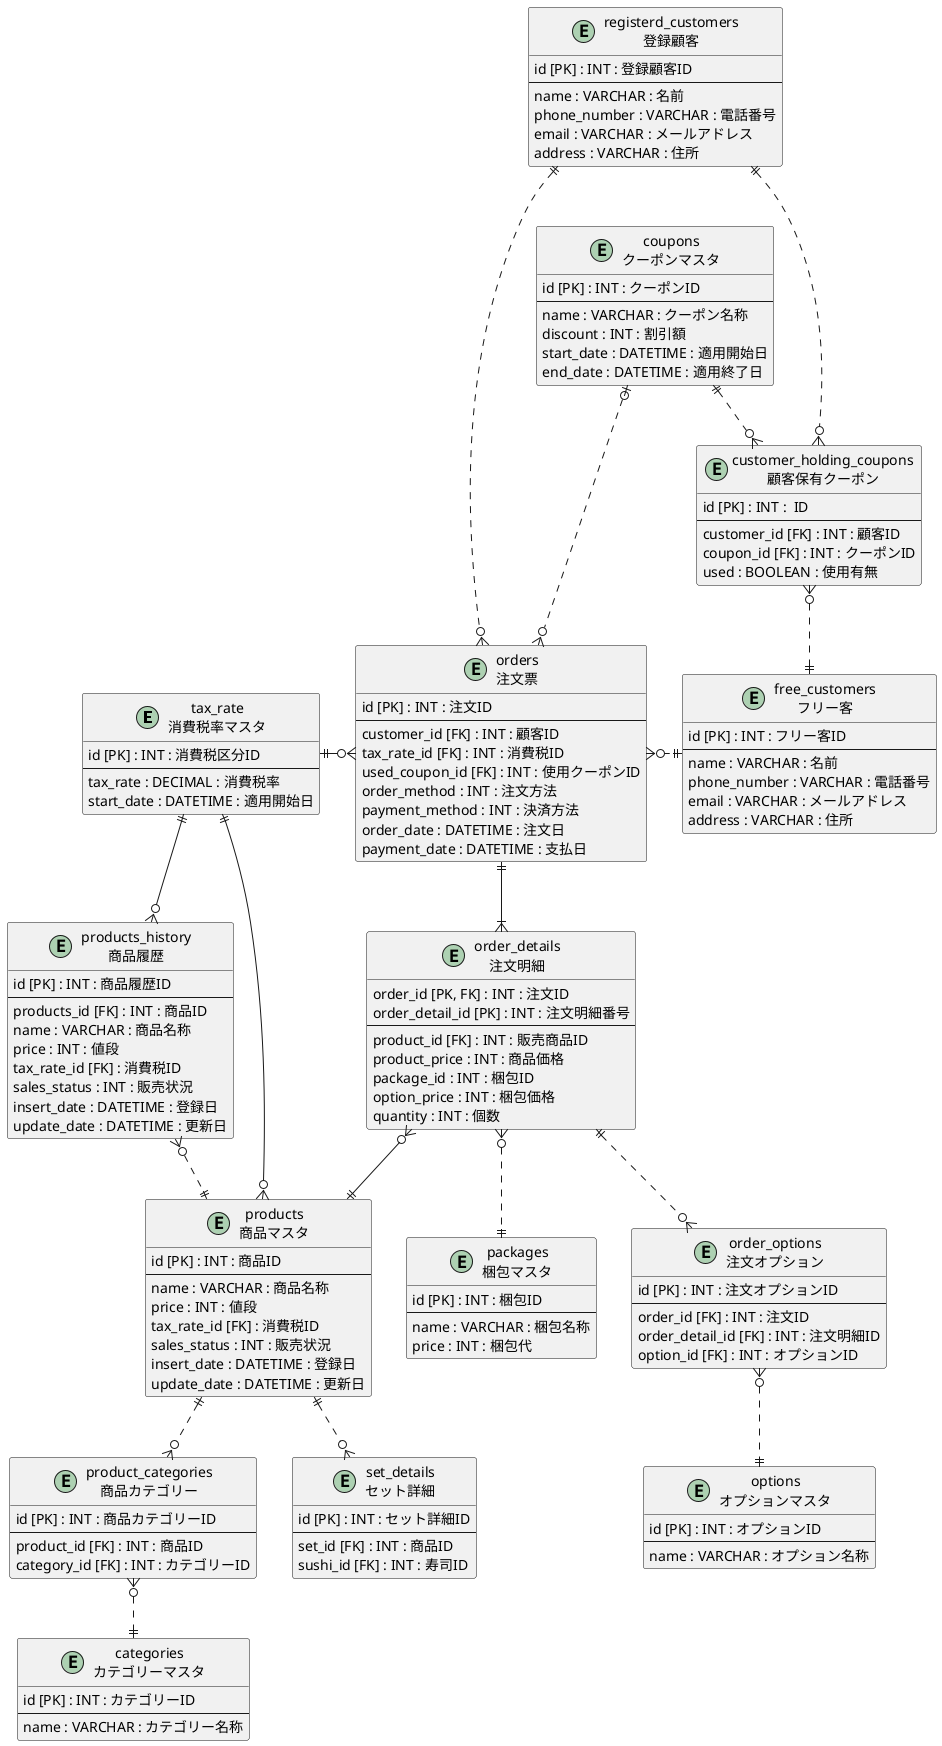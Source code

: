 @startuml dbModeling1
    Entity "tax_rate\n消費税率マスタ" as tax_rate{
        id [PK] : INT : 消費税区分ID
        --
        tax_rate : DECIMAL : 消費税率
        start_date : DATETIME : 適用開始日
    }

    Entity "free_customers\nフリー客" as f_c {
        id [PK] : INT : フリー客ID
        --
        name : VARCHAR : 名前
        phone_number : VARCHAR : 電話番号
        email : VARCHAR : メールアドレス
        address : VARCHAR : 住所
    }

    Entity "registerd_customers\n登録顧客" as r_c{
        id [PK] : INT : 登録顧客ID
        --
        name : VARCHAR : 名前
        phone_number : VARCHAR : 電話番号
        email : VARCHAR : メールアドレス
        address : VARCHAR : 住所
    }

    Entity "customer_holding_coupons\n顧客保有クーポン" as c_h_c{
        id [PK] : INT :  ID
        --
        customer_id [FK] : INT : 顧客ID
        coupon_id [FK] : INT : クーポンID
        used : BOOLEAN : 使用有無
    }

    Entity "coupons\nクーポンマスタ" as c_m{
        id [PK] : INT : クーポンID
        --
        name : VARCHAR : クーポン名称
        discount : INT : 割引額
        start_date : DATETIME : 適用開始日
        end_date : DATETIME : 適用終了日
    }

    Entity "orders\n注文票" as orders {
        id [PK] : INT : 注文ID
        --
        customer_id [FK] : INT : 顧客ID
        tax_rate_id [FK] : INT : 消費税ID
        used_coupon_id [FK] : INT : 使用クーポンID
        order_method : INT : 注文方法
        payment_method : INT : 決済方法
        order_date : DATETIME : 注文日
        payment_date : DATETIME : 支払日
    }

    Entity "order_details\n注文明細" as order_details {
        order_id [PK, FK] : INT : 注文ID 
        order_detail_id [PK] : INT : 注文明細番号 
        --
        product_id [FK] : INT : 販売商品ID
        product_price : INT : 商品価格
        package_id : INT : 梱包ID 
        option_price : INT : 梱包価格
        quantity : INT : 個数
    }

    Entity "order_options\n注文オプション" as options {
        id [PK] : INT : 注文オプションID
        --
        order_id [FK] : INT : 注文ID
        order_detail_id [FK] : INT : 注文明細ID
        option_id [FK] : INT : オプションID
    }

    Entity "options\nオプションマスタ" as om{
        id [PK] : INT : オプションID
        --
        name : VARCHAR : オプション名称
    }

    Entity "packages\n梱包マスタ" as p_o{
        id [PK] : INT : 梱包ID
        --
        name : VARCHAR : 梱包名称
        price : INT : 梱包代
    }

    Entity "products\n商品マスタ" as s_p{
        id [PK] : INT : 商品ID
        --
        name : VARCHAR : 商品名称
        price : INT : 値段
        tax_rate_id [FK] : 消費税ID
        sales_status : INT : 販売状況
        insert_date : DATETIME : 登録日
        update_date : DATETIME : 更新日
    }

    Entity "products_history\n商品履歴" as p_h {
        id [PK] : INT : 商品履歴ID
        --
        products_id [FK] : INT : 商品ID
        name : VARCHAR : 商品名称
        price : INT : 値段
        tax_rate_id [FK] : 消費税ID
        sales_status : INT : 販売状況
        insert_date : DATETIME : 登録日
        update_date : DATETIME : 更新日
    }

    Entity "set_details\nセット詳細" as s_d{
        id [PK] : INT : セット詳細ID
        --
        set_id [FK] : INT : 商品ID
        sushi_id [FK] : INT : 寿司ID
    }

    Entity "categories\nカテゴリーマスタ" as c {
        id [PK] : INT : カテゴリーID
        --
        name : VARCHAR : カテゴリー名称
    }

    Entity "product_categories\n商品カテゴリー" as pc {
        id [PK] : INT : 商品カテゴリーID
        --
        product_id [FK] : INT : 商品ID
        category_id [FK] : INT : カテゴリーID
    }

    orders }o..r..|| f_c
    r_c ||....o{ orders
    orders ||-d-|{ order_details
    orders }o-l-|| tax_rate
    order_details }o--|| s_p
    tax_rate ||--o{ s_p
    tax_rate ||--o{ p_h
    s_p ||..o{ pc
    pc }o..|| c
    s_p ||..o{ s_d
    order_details ||..o{ options
    options }o..|| om
    s_p ||..l..o{ p_h 
    order_details }o..|| p_o
    ' p_o ||..o{ p_o_h
    r_c ||..o{ c_h_c
    c_h_c }o..|| f_c
    c_m ||..o{ c_h_c
    c_m |o..o{orders

    ' * 主キー
    ' + 外部キー
    ' カラム名 : 型 : 説明

    ' 1対０また1
    ' A ||--o| B
    ' 1対1
    ' A ||--|| B
    ' 1対0以上
    ' A ||--o{ B
    ' 1対1以上
    ' A ||--|{ B

@enduml
